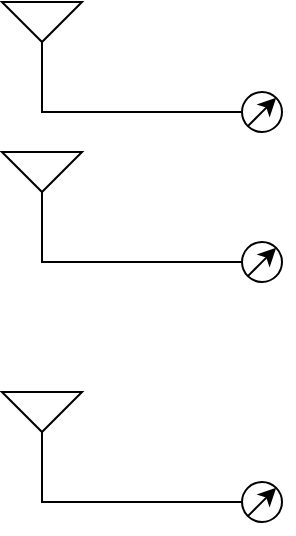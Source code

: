 <mxfile version="20.7.4" type="github">
  <diagram name="Page-1" id="c7558073-3199-34d8-9f00-42111426c3f3">
    <mxGraphModel dx="875" dy="509" grid="1" gridSize="10" guides="1" tooltips="1" connect="1" arrows="1" fold="1" page="1" pageScale="1" pageWidth="826" pageHeight="1169" background="none" math="0" shadow="0">
      <root>
        <mxCell id="0" />
        <mxCell id="1" parent="0" />
        <mxCell id="pVGklI6mgiraMRyQ4hw1-98" value="" style="triangle;whiteSpace=wrap;html=1;rotation=90;" parent="1" vertex="1">
          <mxGeometry x="330" y="125" width="20" height="40" as="geometry" />
        </mxCell>
        <mxCell id="WY5-UuZOdsSpcmxcLBCM-5" value="" style="ellipse;whiteSpace=wrap;html=1;aspect=fixed;" vertex="1" parent="1">
          <mxGeometry x="440" y="180" width="20" height="20" as="geometry" />
        </mxCell>
        <mxCell id="WY5-UuZOdsSpcmxcLBCM-6" value="" style="endArrow=none;html=1;rounded=0;entryX=1;entryY=0.5;entryDx=0;entryDy=0;" edge="1" parent="1" source="WY5-UuZOdsSpcmxcLBCM-5" target="pVGklI6mgiraMRyQ4hw1-98">
          <mxGeometry width="50" height="50" relative="1" as="geometry">
            <mxPoint x="390" y="340" as="sourcePoint" />
            <mxPoint x="440" y="290" as="targetPoint" />
            <Array as="points">
              <mxPoint x="340" y="190" />
            </Array>
          </mxGeometry>
        </mxCell>
        <mxCell id="WY5-UuZOdsSpcmxcLBCM-8" value="" style="endArrow=classic;html=1;rounded=0;exitX=0;exitY=1;exitDx=0;exitDy=0;entryX=1;entryY=0;entryDx=0;entryDy=0;" edge="1" parent="1" source="WY5-UuZOdsSpcmxcLBCM-5" target="WY5-UuZOdsSpcmxcLBCM-5">
          <mxGeometry width="50" height="50" relative="1" as="geometry">
            <mxPoint x="380" y="280" as="sourcePoint" />
            <mxPoint x="390" y="270" as="targetPoint" />
          </mxGeometry>
        </mxCell>
        <mxCell id="WY5-UuZOdsSpcmxcLBCM-9" value="" style="triangle;whiteSpace=wrap;html=1;rotation=90;" vertex="1" parent="1">
          <mxGeometry x="330" y="200" width="20" height="40" as="geometry" />
        </mxCell>
        <mxCell id="WY5-UuZOdsSpcmxcLBCM-10" value="" style="ellipse;whiteSpace=wrap;html=1;aspect=fixed;" vertex="1" parent="1">
          <mxGeometry x="440" y="255" width="20" height="20" as="geometry" />
        </mxCell>
        <mxCell id="WY5-UuZOdsSpcmxcLBCM-11" value="" style="endArrow=none;html=1;rounded=0;entryX=1;entryY=0.5;entryDx=0;entryDy=0;" edge="1" parent="1" source="WY5-UuZOdsSpcmxcLBCM-10" target="WY5-UuZOdsSpcmxcLBCM-9">
          <mxGeometry width="50" height="50" relative="1" as="geometry">
            <mxPoint x="390" y="415" as="sourcePoint" />
            <mxPoint x="440" y="365" as="targetPoint" />
            <Array as="points">
              <mxPoint x="340" y="265" />
            </Array>
          </mxGeometry>
        </mxCell>
        <mxCell id="WY5-UuZOdsSpcmxcLBCM-12" value="" style="endArrow=classic;html=1;rounded=0;exitX=0;exitY=1;exitDx=0;exitDy=0;entryX=1;entryY=0;entryDx=0;entryDy=0;" edge="1" parent="1" source="WY5-UuZOdsSpcmxcLBCM-10" target="WY5-UuZOdsSpcmxcLBCM-10">
          <mxGeometry width="50" height="50" relative="1" as="geometry">
            <mxPoint x="380" y="355" as="sourcePoint" />
            <mxPoint x="390" y="345" as="targetPoint" />
          </mxGeometry>
        </mxCell>
        <mxCell id="WY5-UuZOdsSpcmxcLBCM-13" value="" style="triangle;whiteSpace=wrap;html=1;rotation=90;" vertex="1" parent="1">
          <mxGeometry x="330" y="320" width="20" height="40" as="geometry" />
        </mxCell>
        <mxCell id="WY5-UuZOdsSpcmxcLBCM-14" value="" style="ellipse;whiteSpace=wrap;html=1;aspect=fixed;" vertex="1" parent="1">
          <mxGeometry x="440" y="375" width="20" height="20" as="geometry" />
        </mxCell>
        <mxCell id="WY5-UuZOdsSpcmxcLBCM-15" value="" style="endArrow=none;html=1;rounded=0;entryX=1;entryY=0.5;entryDx=0;entryDy=0;" edge="1" parent="1" source="WY5-UuZOdsSpcmxcLBCM-14" target="WY5-UuZOdsSpcmxcLBCM-13">
          <mxGeometry width="50" height="50" relative="1" as="geometry">
            <mxPoint x="390" y="535" as="sourcePoint" />
            <mxPoint x="440" y="485" as="targetPoint" />
            <Array as="points">
              <mxPoint x="340" y="385" />
            </Array>
          </mxGeometry>
        </mxCell>
        <mxCell id="WY5-UuZOdsSpcmxcLBCM-16" value="" style="endArrow=classic;html=1;rounded=0;exitX=0;exitY=1;exitDx=0;exitDy=0;entryX=1;entryY=0;entryDx=0;entryDy=0;" edge="1" parent="1" source="WY5-UuZOdsSpcmxcLBCM-14" target="WY5-UuZOdsSpcmxcLBCM-14">
          <mxGeometry width="50" height="50" relative="1" as="geometry">
            <mxPoint x="380" y="475" as="sourcePoint" />
            <mxPoint x="390" y="465" as="targetPoint" />
          </mxGeometry>
        </mxCell>
      </root>
    </mxGraphModel>
  </diagram>
</mxfile>
